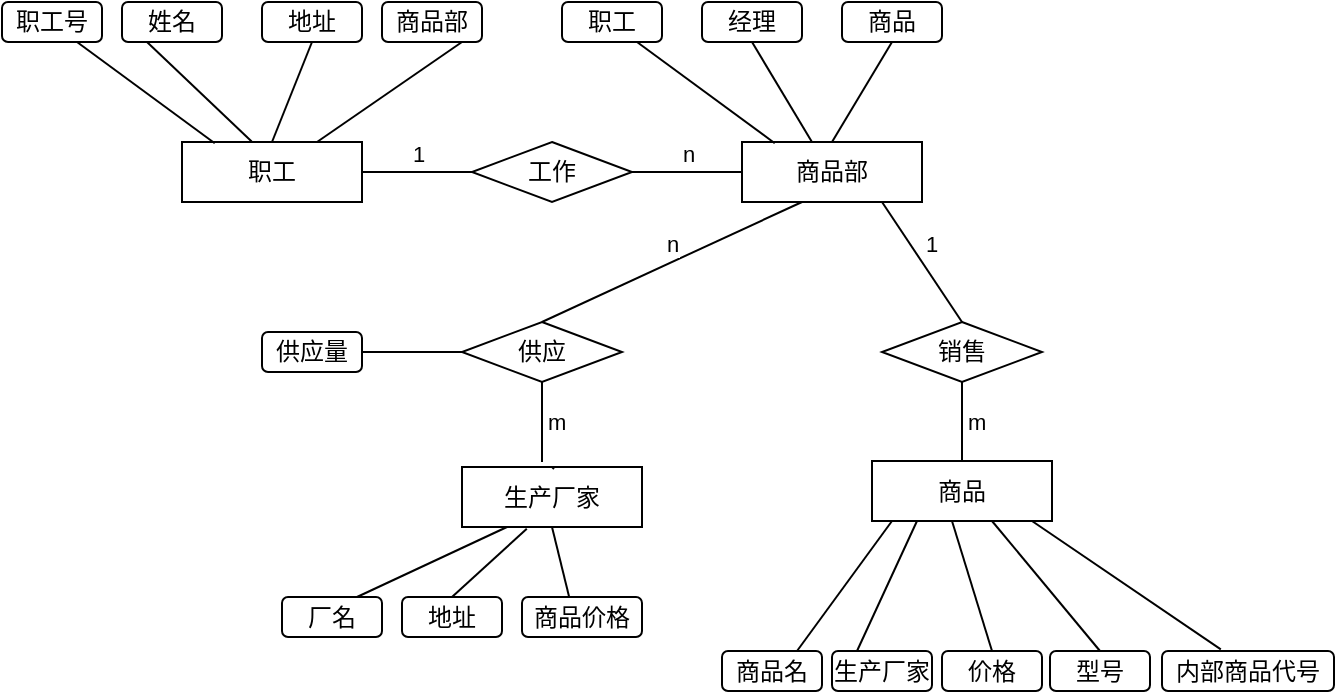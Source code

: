 <mxfile version="21.2.1" type="github">
  <diagram id="1euNr-ZvP-c1quhRwDG3" name="Page-1">
    <mxGraphModel dx="1050" dy="645" grid="1" gridSize="10" guides="1" tooltips="1" connect="1" arrows="1" fold="1" page="1" pageScale="1" pageWidth="827" pageHeight="1169" math="0" shadow="0">
      <root>
        <mxCell id="0" />
        <mxCell id="1" parent="0" />
        <mxCell id="cQ6EdihxnBdIqwO5FPxj-1" value="职工号" style="rounded=1;whiteSpace=wrap;html=1;" parent="1" vertex="1">
          <mxGeometry x="150" y="240" width="50" height="20" as="geometry" />
        </mxCell>
        <mxCell id="qFNM6MwS37XUXvukyAiJ-1" value="姓名" style="rounded=1;whiteSpace=wrap;html=1;" vertex="1" parent="1">
          <mxGeometry x="210" y="240" width="50" height="20" as="geometry" />
        </mxCell>
        <mxCell id="qFNM6MwS37XUXvukyAiJ-2" value="职工" style="rounded=0;whiteSpace=wrap;html=1;" vertex="1" parent="1">
          <mxGeometry x="240" y="310" width="90" height="30" as="geometry" />
        </mxCell>
        <mxCell id="qFNM6MwS37XUXvukyAiJ-3" value="" style="endArrow=none;html=1;rounded=0;exitX=0.182;exitY=0.02;exitDx=0;exitDy=0;exitPerimeter=0;entryX=0.75;entryY=1;entryDx=0;entryDy=0;" edge="1" parent="1" source="qFNM6MwS37XUXvukyAiJ-2" target="cQ6EdihxnBdIqwO5FPxj-1">
          <mxGeometry width="50" height="50" relative="1" as="geometry">
            <mxPoint x="300" y="310" as="sourcePoint" />
            <mxPoint x="350" y="260" as="targetPoint" />
          </mxGeometry>
        </mxCell>
        <mxCell id="qFNM6MwS37XUXvukyAiJ-4" value="" style="endArrow=none;html=1;rounded=0;exitX=0.387;exitY=-0.007;exitDx=0;exitDy=0;exitPerimeter=0;entryX=0.25;entryY=1;entryDx=0;entryDy=0;" edge="1" parent="1" source="qFNM6MwS37XUXvukyAiJ-2" target="qFNM6MwS37XUXvukyAiJ-1">
          <mxGeometry width="50" height="50" relative="1" as="geometry">
            <mxPoint x="460" y="320" as="sourcePoint" />
            <mxPoint x="510" y="270" as="targetPoint" />
          </mxGeometry>
        </mxCell>
        <mxCell id="qFNM6MwS37XUXvukyAiJ-5" value="地址" style="rounded=1;whiteSpace=wrap;html=1;" vertex="1" parent="1">
          <mxGeometry x="280" y="240" width="50" height="20" as="geometry" />
        </mxCell>
        <mxCell id="qFNM6MwS37XUXvukyAiJ-6" value="商品部" style="rounded=1;whiteSpace=wrap;html=1;" vertex="1" parent="1">
          <mxGeometry x="340" y="240" width="50" height="20" as="geometry" />
        </mxCell>
        <mxCell id="qFNM6MwS37XUXvukyAiJ-7" value="" style="endArrow=none;html=1;rounded=0;entryX=0.5;entryY=1;entryDx=0;entryDy=0;exitX=0.5;exitY=0;exitDx=0;exitDy=0;" edge="1" parent="1" source="qFNM6MwS37XUXvukyAiJ-2" target="qFNM6MwS37XUXvukyAiJ-5">
          <mxGeometry width="50" height="50" relative="1" as="geometry">
            <mxPoint x="350" y="400" as="sourcePoint" />
            <mxPoint x="400" y="350" as="targetPoint" />
          </mxGeometry>
        </mxCell>
        <mxCell id="qFNM6MwS37XUXvukyAiJ-8" value="" style="endArrow=none;html=1;rounded=0;exitX=0.75;exitY=0;exitDx=0;exitDy=0;" edge="1" parent="1" source="qFNM6MwS37XUXvukyAiJ-2">
          <mxGeometry width="50" height="50" relative="1" as="geometry">
            <mxPoint x="330" y="310" as="sourcePoint" />
            <mxPoint x="380" y="260" as="targetPoint" />
          </mxGeometry>
        </mxCell>
        <mxCell id="qFNM6MwS37XUXvukyAiJ-9" value="职工" style="rounded=1;whiteSpace=wrap;html=1;" vertex="1" parent="1">
          <mxGeometry x="430" y="240" width="50" height="20" as="geometry" />
        </mxCell>
        <mxCell id="qFNM6MwS37XUXvukyAiJ-10" value="经理" style="rounded=1;whiteSpace=wrap;html=1;" vertex="1" parent="1">
          <mxGeometry x="500" y="240" width="50" height="20" as="geometry" />
        </mxCell>
        <mxCell id="qFNM6MwS37XUXvukyAiJ-11" value="商品部" style="rounded=0;whiteSpace=wrap;html=1;" vertex="1" parent="1">
          <mxGeometry x="520" y="310" width="90" height="30" as="geometry" />
        </mxCell>
        <mxCell id="qFNM6MwS37XUXvukyAiJ-12" value="" style="endArrow=none;html=1;rounded=0;exitX=0.182;exitY=0.02;exitDx=0;exitDy=0;exitPerimeter=0;entryX=0.75;entryY=1;entryDx=0;entryDy=0;" edge="1" parent="1" source="qFNM6MwS37XUXvukyAiJ-11" target="qFNM6MwS37XUXvukyAiJ-9">
          <mxGeometry width="50" height="50" relative="1" as="geometry">
            <mxPoint x="580" y="310" as="sourcePoint" />
            <mxPoint x="630" y="260" as="targetPoint" />
          </mxGeometry>
        </mxCell>
        <mxCell id="qFNM6MwS37XUXvukyAiJ-13" value="" style="endArrow=none;html=1;rounded=0;exitX=0.387;exitY=-0.007;exitDx=0;exitDy=0;exitPerimeter=0;entryX=0.5;entryY=1;entryDx=0;entryDy=0;" edge="1" parent="1" source="qFNM6MwS37XUXvukyAiJ-11" target="qFNM6MwS37XUXvukyAiJ-10">
          <mxGeometry width="50" height="50" relative="1" as="geometry">
            <mxPoint x="740" y="320" as="sourcePoint" />
            <mxPoint x="790" y="270" as="targetPoint" />
          </mxGeometry>
        </mxCell>
        <mxCell id="qFNM6MwS37XUXvukyAiJ-15" value="商品" style="rounded=1;whiteSpace=wrap;html=1;" vertex="1" parent="1">
          <mxGeometry x="570" y="240" width="50" height="20" as="geometry" />
        </mxCell>
        <mxCell id="qFNM6MwS37XUXvukyAiJ-16" value="" style="endArrow=none;html=1;rounded=0;entryX=0.5;entryY=1;entryDx=0;entryDy=0;exitX=0.5;exitY=0;exitDx=0;exitDy=0;" edge="1" parent="1" source="qFNM6MwS37XUXvukyAiJ-11">
          <mxGeometry width="50" height="50" relative="1" as="geometry">
            <mxPoint x="630" y="400" as="sourcePoint" />
            <mxPoint x="595" y="260" as="targetPoint" />
          </mxGeometry>
        </mxCell>
        <mxCell id="qFNM6MwS37XUXvukyAiJ-19" value="商品名" style="rounded=1;whiteSpace=wrap;html=1;" vertex="1" parent="1">
          <mxGeometry x="510" y="564.5" width="50" height="20" as="geometry" />
        </mxCell>
        <mxCell id="qFNM6MwS37XUXvukyAiJ-20" value="生产厂家" style="rounded=1;whiteSpace=wrap;html=1;" vertex="1" parent="1">
          <mxGeometry x="565" y="564.5" width="50" height="20" as="geometry" />
        </mxCell>
        <mxCell id="qFNM6MwS37XUXvukyAiJ-21" value="商品" style="rounded=0;whiteSpace=wrap;html=1;" vertex="1" parent="1">
          <mxGeometry x="585" y="469.5" width="90" height="30" as="geometry" />
        </mxCell>
        <mxCell id="qFNM6MwS37XUXvukyAiJ-22" value="" style="endArrow=none;html=1;rounded=0;entryX=0.75;entryY=0;entryDx=0;entryDy=0;" edge="1" parent="1" target="qFNM6MwS37XUXvukyAiJ-19">
          <mxGeometry width="50" height="50" relative="1" as="geometry">
            <mxPoint x="595" y="499.5" as="sourcePoint" />
            <mxPoint x="650" y="584.5" as="targetPoint" />
          </mxGeometry>
        </mxCell>
        <mxCell id="qFNM6MwS37XUXvukyAiJ-23" value="" style="endArrow=none;html=1;rounded=0;exitX=0.25;exitY=1;exitDx=0;exitDy=0;entryX=0.25;entryY=0;entryDx=0;entryDy=0;" edge="1" parent="1" source="qFNM6MwS37XUXvukyAiJ-21" target="qFNM6MwS37XUXvukyAiJ-20">
          <mxGeometry width="50" height="50" relative="1" as="geometry">
            <mxPoint x="760" y="644.5" as="sourcePoint" />
            <mxPoint x="810" y="594.5" as="targetPoint" />
          </mxGeometry>
        </mxCell>
        <mxCell id="qFNM6MwS37XUXvukyAiJ-24" value="价格" style="rounded=1;whiteSpace=wrap;html=1;" vertex="1" parent="1">
          <mxGeometry x="620" y="564.5" width="50" height="20" as="geometry" />
        </mxCell>
        <mxCell id="qFNM6MwS37XUXvukyAiJ-25" value="型号" style="rounded=1;whiteSpace=wrap;html=1;" vertex="1" parent="1">
          <mxGeometry x="674" y="564.5" width="50" height="20" as="geometry" />
        </mxCell>
        <mxCell id="qFNM6MwS37XUXvukyAiJ-26" value="" style="endArrow=none;html=1;rounded=0;entryX=0.5;entryY=0;entryDx=0;entryDy=0;" edge="1" parent="1" target="qFNM6MwS37XUXvukyAiJ-24">
          <mxGeometry width="50" height="50" relative="1" as="geometry">
            <mxPoint x="625" y="499.5" as="sourcePoint" />
            <mxPoint x="605" y="559.5" as="targetPoint" />
          </mxGeometry>
        </mxCell>
        <mxCell id="qFNM6MwS37XUXvukyAiJ-27" value="" style="endArrow=none;html=1;rounded=0;entryX=0.5;entryY=0;entryDx=0;entryDy=0;" edge="1" parent="1" target="qFNM6MwS37XUXvukyAiJ-25">
          <mxGeometry width="50" height="50" relative="1" as="geometry">
            <mxPoint x="645" y="499.5" as="sourcePoint" />
            <mxPoint x="680" y="584.5" as="targetPoint" />
          </mxGeometry>
        </mxCell>
        <mxCell id="qFNM6MwS37XUXvukyAiJ-28" value="内部商品代号" style="rounded=1;whiteSpace=wrap;html=1;" vertex="1" parent="1">
          <mxGeometry x="730" y="564.5" width="86" height="20" as="geometry" />
        </mxCell>
        <mxCell id="qFNM6MwS37XUXvukyAiJ-29" value="" style="endArrow=none;html=1;rounded=0;entryX=0.342;entryY=-0.04;entryDx=0;entryDy=0;entryPerimeter=0;" edge="1" parent="1" target="qFNM6MwS37XUXvukyAiJ-28">
          <mxGeometry width="50" height="50" relative="1" as="geometry">
            <mxPoint x="665" y="499.5" as="sourcePoint" />
            <mxPoint x="760" y="584.5" as="targetPoint" />
          </mxGeometry>
        </mxCell>
        <mxCell id="qFNM6MwS37XUXvukyAiJ-30" value="厂名" style="rounded=1;whiteSpace=wrap;html=1;direction=east;flipH=0;flipV=0;" vertex="1" parent="1">
          <mxGeometry x="290" y="537.5" width="50" height="20" as="geometry" />
        </mxCell>
        <mxCell id="qFNM6MwS37XUXvukyAiJ-31" value="地址" style="rounded=1;whiteSpace=wrap;html=1;direction=east;flipH=0;flipV=0;" vertex="1" parent="1">
          <mxGeometry x="350" y="537.5" width="50" height="20" as="geometry" />
        </mxCell>
        <mxCell id="qFNM6MwS37XUXvukyAiJ-32" value="生产厂家" style="rounded=0;whiteSpace=wrap;html=1;direction=east;flipH=0;flipV=0;" vertex="1" parent="1">
          <mxGeometry x="380" y="472.5" width="90" height="30" as="geometry" />
        </mxCell>
        <mxCell id="qFNM6MwS37XUXvukyAiJ-33" value="" style="endArrow=none;html=1;rounded=0;exitX=0.25;exitY=1;exitDx=0;exitDy=0;entryX=0.75;entryY=0;entryDx=0;entryDy=0;" edge="1" parent="1" source="qFNM6MwS37XUXvukyAiJ-32" target="qFNM6MwS37XUXvukyAiJ-30">
          <mxGeometry width="50" height="50" relative="1" as="geometry">
            <mxPoint x="497.24" y="501.3" as="sourcePoint" />
            <mxPoint x="547.24" y="451.3" as="targetPoint" />
          </mxGeometry>
        </mxCell>
        <mxCell id="qFNM6MwS37XUXvukyAiJ-34" value="" style="endArrow=none;html=1;rounded=0;exitX=0.36;exitY=1.03;exitDx=0;exitDy=0;entryX=0.5;entryY=0;entryDx=0;entryDy=0;exitPerimeter=0;" edge="1" parent="1" source="qFNM6MwS37XUXvukyAiJ-32" target="qFNM6MwS37XUXvukyAiJ-31">
          <mxGeometry width="50" height="50" relative="1" as="geometry">
            <mxPoint x="620.34" y="512.92" as="sourcePoint" />
            <mxPoint x="670.34" y="462.92" as="targetPoint" />
          </mxGeometry>
        </mxCell>
        <mxCell id="qFNM6MwS37XUXvukyAiJ-35" value="商品价格" style="rounded=1;whiteSpace=wrap;html=1;direction=east;flipH=0;flipV=0;" vertex="1" parent="1">
          <mxGeometry x="410" y="537.5" width="60" height="20" as="geometry" />
        </mxCell>
        <mxCell id="qFNM6MwS37XUXvukyAiJ-36" value="" style="endArrow=none;html=1;rounded=0;entryX=0.5;entryY=0;entryDx=0;entryDy=0;exitX=0.5;exitY=0;exitDx=0;exitDy=0;" edge="1" parent="1" source="qFNM6MwS37XUXvukyAiJ-32">
          <mxGeometry width="50" height="50" relative="1" as="geometry">
            <mxPoint x="461" y="613.5" as="sourcePoint" />
            <mxPoint x="426" y="473.5" as="targetPoint" />
          </mxGeometry>
        </mxCell>
        <mxCell id="qFNM6MwS37XUXvukyAiJ-40" value="1" style="edgeStyle=orthogonalEdgeStyle;rounded=0;orthogonalLoop=1;jettySize=auto;html=1;entryX=1;entryY=0.5;entryDx=0;entryDy=0;endArrow=none;endFill=0;labelPosition=center;verticalLabelPosition=top;align=center;verticalAlign=bottom;exitX=0;exitY=0.5;exitDx=0;exitDy=0;" edge="1" parent="1" source="qFNM6MwS37XUXvukyAiJ-38" target="qFNM6MwS37XUXvukyAiJ-2">
          <mxGeometry relative="1" as="geometry">
            <mxPoint x="404" y="325" as="sourcePoint" />
          </mxGeometry>
        </mxCell>
        <mxCell id="qFNM6MwS37XUXvukyAiJ-41" value="n" style="edgeStyle=orthogonalEdgeStyle;rounded=0;orthogonalLoop=1;jettySize=auto;html=1;entryX=0;entryY=0.5;entryDx=0;entryDy=0;endArrow=none;endFill=0;labelPosition=center;verticalLabelPosition=top;align=center;verticalAlign=bottom;exitX=1;exitY=0.5;exitDx=0;exitDy=0;" edge="1" parent="1" source="qFNM6MwS37XUXvukyAiJ-38" target="qFNM6MwS37XUXvukyAiJ-11">
          <mxGeometry relative="1" as="geometry">
            <mxPoint x="470" y="320" as="sourcePoint" />
          </mxGeometry>
        </mxCell>
        <mxCell id="qFNM6MwS37XUXvukyAiJ-38" value="工作" style="rhombus;whiteSpace=wrap;html=1;" vertex="1" parent="1">
          <mxGeometry x="385" y="310" width="80" height="30" as="geometry" />
        </mxCell>
        <mxCell id="qFNM6MwS37XUXvukyAiJ-43" value="" style="endArrow=none;html=1;rounded=0;entryX=0.5;entryY=1;entryDx=0;entryDy=0;exitX=0.393;exitY=0;exitDx=0;exitDy=0;exitPerimeter=0;" edge="1" parent="1" source="qFNM6MwS37XUXvukyAiJ-35" target="qFNM6MwS37XUXvukyAiJ-32">
          <mxGeometry width="50" height="50" relative="1" as="geometry">
            <mxPoint x="490" y="532.5" as="sourcePoint" />
            <mxPoint x="540" y="482.5" as="targetPoint" />
          </mxGeometry>
        </mxCell>
        <mxCell id="qFNM6MwS37XUXvukyAiJ-48" value="m" style="edgeStyle=orthogonalEdgeStyle;rounded=0;orthogonalLoop=1;jettySize=auto;html=1;exitX=0.5;exitY=1;exitDx=0;exitDy=0;endArrow=none;endFill=0;labelPosition=right;verticalLabelPosition=middle;align=left;verticalAlign=middle;" edge="1" parent="1" source="qFNM6MwS37XUXvukyAiJ-45">
          <mxGeometry relative="1" as="geometry">
            <mxPoint x="420" y="470" as="targetPoint" />
          </mxGeometry>
        </mxCell>
        <mxCell id="qFNM6MwS37XUXvukyAiJ-57" style="edgeStyle=orthogonalEdgeStyle;rounded=0;orthogonalLoop=1;jettySize=auto;html=1;endArrow=none;endFill=0;" edge="1" parent="1" source="qFNM6MwS37XUXvukyAiJ-45">
          <mxGeometry relative="1" as="geometry">
            <mxPoint x="330" y="415" as="targetPoint" />
          </mxGeometry>
        </mxCell>
        <mxCell id="qFNM6MwS37XUXvukyAiJ-45" value="供应" style="rhombus;whiteSpace=wrap;html=1;" vertex="1" parent="1">
          <mxGeometry x="380" y="400" width="80" height="30" as="geometry" />
        </mxCell>
        <mxCell id="qFNM6MwS37XUXvukyAiJ-54" value="m" style="edgeStyle=orthogonalEdgeStyle;rounded=0;orthogonalLoop=1;jettySize=auto;html=1;exitX=0.5;exitY=1;exitDx=0;exitDy=0;endArrow=none;endFill=0;labelPosition=right;verticalLabelPosition=middle;align=left;verticalAlign=middle;" edge="1" parent="1" source="qFNM6MwS37XUXvukyAiJ-46">
          <mxGeometry relative="1" as="geometry">
            <mxPoint x="630" y="470" as="targetPoint" />
          </mxGeometry>
        </mxCell>
        <mxCell id="qFNM6MwS37XUXvukyAiJ-46" value="销售" style="rhombus;whiteSpace=wrap;html=1;" vertex="1" parent="1">
          <mxGeometry x="590" y="400" width="80" height="30" as="geometry" />
        </mxCell>
        <mxCell id="qFNM6MwS37XUXvukyAiJ-49" value="n" style="endArrow=none;html=1;rounded=0;exitX=0.5;exitY=0;exitDx=0;exitDy=0;labelPosition=center;verticalLabelPosition=top;align=center;verticalAlign=bottom;" edge="1" parent="1" source="qFNM6MwS37XUXvukyAiJ-45">
          <mxGeometry width="50" height="50" relative="1" as="geometry">
            <mxPoint x="500" y="390" as="sourcePoint" />
            <mxPoint x="550" y="340" as="targetPoint" />
          </mxGeometry>
        </mxCell>
        <mxCell id="qFNM6MwS37XUXvukyAiJ-55" value="1" style="endArrow=none;html=1;rounded=0;exitX=0.5;exitY=0;exitDx=0;exitDy=0;labelPosition=right;verticalLabelPosition=top;align=left;verticalAlign=bottom;" edge="1" parent="1" source="qFNM6MwS37XUXvukyAiJ-46">
          <mxGeometry width="50" height="50" relative="1" as="geometry">
            <mxPoint x="540" y="390" as="sourcePoint" />
            <mxPoint x="590" y="340" as="targetPoint" />
          </mxGeometry>
        </mxCell>
        <mxCell id="qFNM6MwS37XUXvukyAiJ-58" value="供应量" style="rounded=1;whiteSpace=wrap;html=1;" vertex="1" parent="1">
          <mxGeometry x="280" y="405" width="50" height="20" as="geometry" />
        </mxCell>
      </root>
    </mxGraphModel>
  </diagram>
</mxfile>
